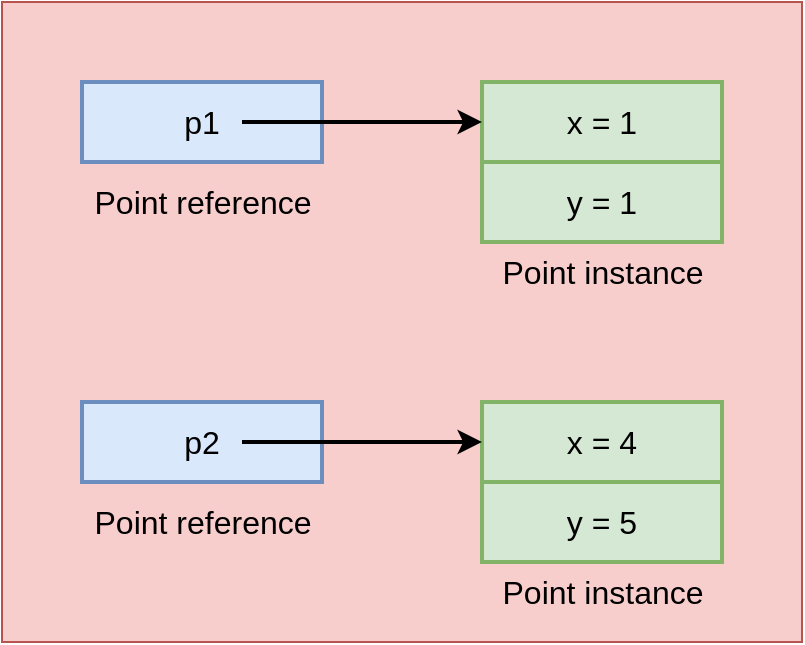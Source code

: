 <mxfile version="24.7.12">
  <diagram name="Page-1" id="idzl4Ew06th2XAIW-O_L">
    <mxGraphModel dx="1224" dy="676" grid="1" gridSize="10" guides="1" tooltips="1" connect="1" arrows="1" fold="1" page="1" pageScale="1" pageWidth="850" pageHeight="1100" math="0" shadow="0">
      <root>
        <mxCell id="0" />
        <mxCell id="1" parent="0" />
        <mxCell id="w11c1Nn9s3JiOPWimLLm-14" value="" style="rounded=0;whiteSpace=wrap;html=1;fillColor=#f8cecc;strokeColor=#b85450;" vertex="1" parent="1">
          <mxGeometry x="40" y="40" width="400" height="320" as="geometry" />
        </mxCell>
        <mxCell id="w11c1Nn9s3JiOPWimLLm-1" value="p1" style="rounded=0;whiteSpace=wrap;html=1;fillColor=#dae8fc;strokeColor=#6c8ebf;strokeWidth=2;fontSize=16;" vertex="1" parent="1">
          <mxGeometry x="80" y="80" width="120" height="40" as="geometry" />
        </mxCell>
        <mxCell id="w11c1Nn9s3JiOPWimLLm-2" value="x = 1" style="rounded=0;whiteSpace=wrap;html=1;fillColor=#d5e8d4;strokeColor=#82b366;strokeWidth=2;fontSize=16;" vertex="1" parent="1">
          <mxGeometry x="280" y="80" width="120" height="40" as="geometry" />
        </mxCell>
        <mxCell id="w11c1Nn9s3JiOPWimLLm-3" value="y = 1" style="rounded=0;whiteSpace=wrap;html=1;fillColor=#d5e8d4;strokeColor=#82b366;strokeWidth=2;fontSize=16;" vertex="1" parent="1">
          <mxGeometry x="280" y="120" width="120" height="40" as="geometry" />
        </mxCell>
        <mxCell id="w11c1Nn9s3JiOPWimLLm-4" value="" style="endArrow=classic;html=1;rounded=0;entryX=0;entryY=0.5;entryDx=0;entryDy=0;strokeWidth=2;fontSize=16;" edge="1" parent="1" target="w11c1Nn9s3JiOPWimLLm-2">
          <mxGeometry width="50" height="50" relative="1" as="geometry">
            <mxPoint x="160" y="100" as="sourcePoint" />
            <mxPoint x="210" y="50" as="targetPoint" />
          </mxGeometry>
        </mxCell>
        <mxCell id="w11c1Nn9s3JiOPWimLLm-5" value="Point reference" style="text;html=1;align=center;verticalAlign=middle;resizable=0;points=[];autosize=1;strokeWidth=2;fontSize=16;" vertex="1" parent="1">
          <mxGeometry x="75" y="125" width="130" height="30" as="geometry" />
        </mxCell>
        <mxCell id="w11c1Nn9s3JiOPWimLLm-6" value="Point instance" style="text;html=1;align=center;verticalAlign=middle;resizable=0;points=[];autosize=1;strokeWidth=2;fontSize=16;" vertex="1" parent="1">
          <mxGeometry x="280" y="160" width="120" height="30" as="geometry" />
        </mxCell>
        <mxCell id="w11c1Nn9s3JiOPWimLLm-7" value="p2" style="rounded=0;whiteSpace=wrap;html=1;fillColor=#dae8fc;strokeColor=#6c8ebf;strokeWidth=2;fontSize=16;" vertex="1" parent="1">
          <mxGeometry x="80" y="240" width="120" height="40" as="geometry" />
        </mxCell>
        <mxCell id="w11c1Nn9s3JiOPWimLLm-8" value="x = 4" style="rounded=0;whiteSpace=wrap;html=1;fillColor=#d5e8d4;strokeColor=#82b366;strokeWidth=2;fontSize=16;" vertex="1" parent="1">
          <mxGeometry x="280" y="240" width="120" height="40" as="geometry" />
        </mxCell>
        <mxCell id="w11c1Nn9s3JiOPWimLLm-9" value="y = 5" style="rounded=0;whiteSpace=wrap;html=1;fillColor=#d5e8d4;strokeColor=#82b366;strokeWidth=2;fontSize=16;" vertex="1" parent="1">
          <mxGeometry x="280" y="280" width="120" height="40" as="geometry" />
        </mxCell>
        <mxCell id="w11c1Nn9s3JiOPWimLLm-10" value="" style="endArrow=classic;html=1;rounded=0;entryX=0;entryY=0.5;entryDx=0;entryDy=0;strokeWidth=2;fontSize=16;" edge="1" parent="1" target="w11c1Nn9s3JiOPWimLLm-8">
          <mxGeometry width="50" height="50" relative="1" as="geometry">
            <mxPoint x="160" y="260" as="sourcePoint" />
            <mxPoint x="210" y="210" as="targetPoint" />
          </mxGeometry>
        </mxCell>
        <mxCell id="w11c1Nn9s3JiOPWimLLm-11" value="Point reference" style="text;html=1;align=center;verticalAlign=middle;resizable=0;points=[];autosize=1;strokeWidth=2;fontSize=16;" vertex="1" parent="1">
          <mxGeometry x="75" y="285" width="130" height="30" as="geometry" />
        </mxCell>
        <mxCell id="w11c1Nn9s3JiOPWimLLm-12" value="Point instance" style="text;html=1;align=center;verticalAlign=middle;resizable=0;points=[];autosize=1;strokeWidth=2;fontSize=16;" vertex="1" parent="1">
          <mxGeometry x="280" y="320" width="120" height="30" as="geometry" />
        </mxCell>
      </root>
    </mxGraphModel>
  </diagram>
</mxfile>
